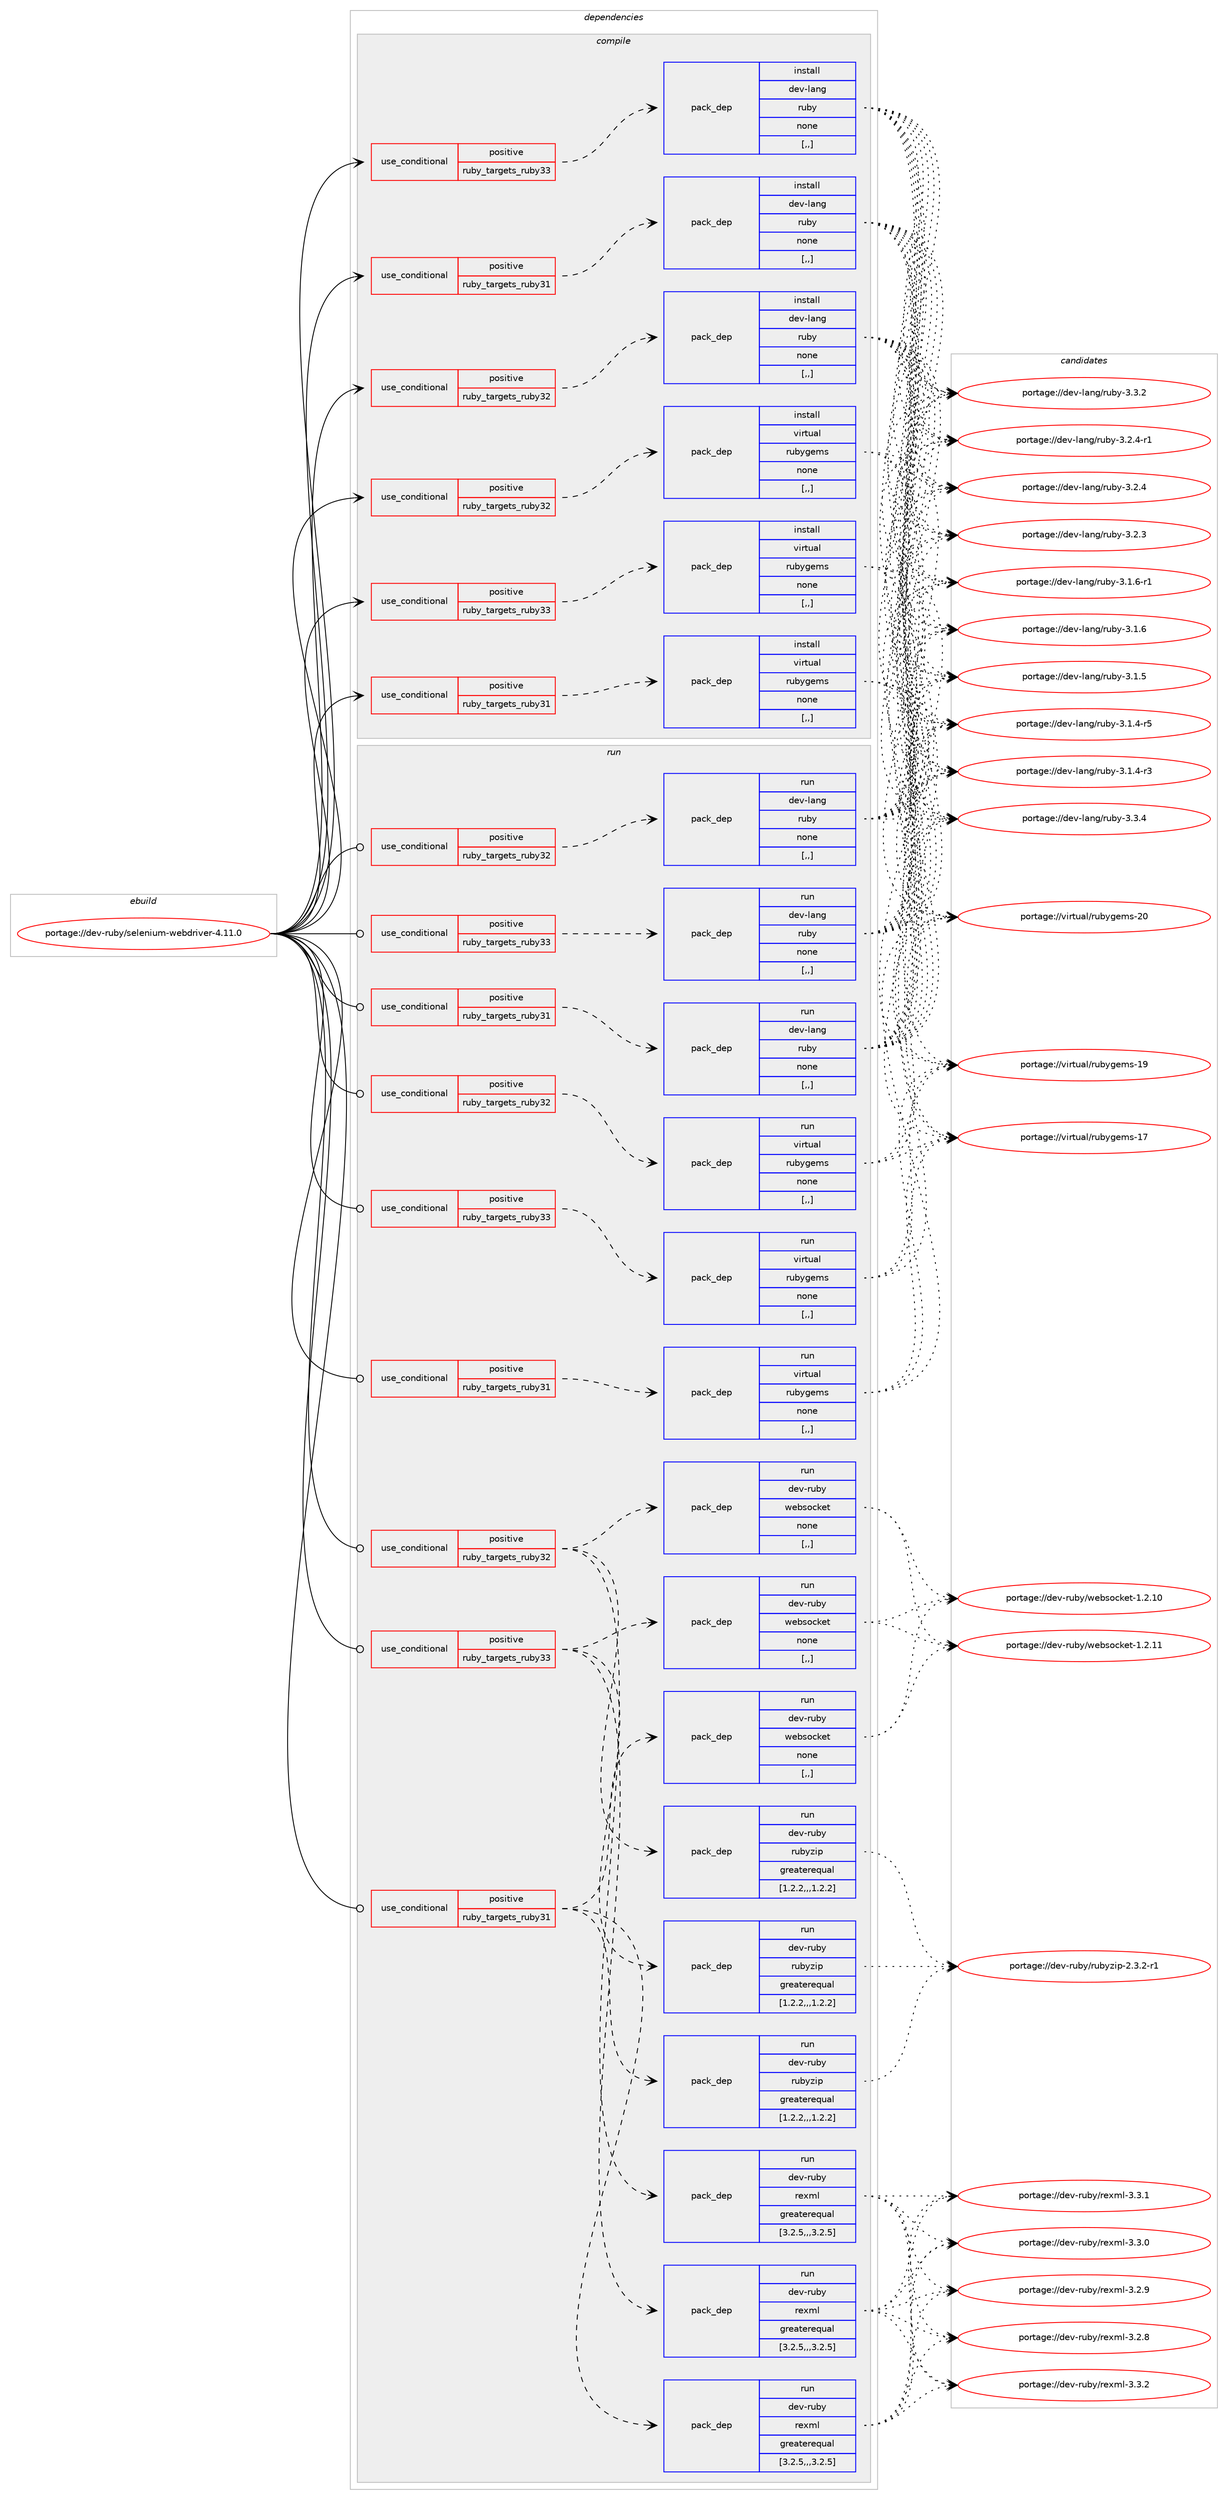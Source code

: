 digraph prolog {

# *************
# Graph options
# *************

newrank=true;
concentrate=true;
compound=true;
graph [rankdir=LR,fontname=Helvetica,fontsize=10,ranksep=1.5];#, ranksep=2.5, nodesep=0.2];
edge  [arrowhead=vee];
node  [fontname=Helvetica,fontsize=10];

# **********
# The ebuild
# **********

subgraph cluster_leftcol {
color=gray;
label=<<i>ebuild</i>>;
id [label="portage://dev-ruby/selenium-webdriver-4.11.0", color=red, width=4, href="../dev-ruby/selenium-webdriver-4.11.0.svg"];
}

# ****************
# The dependencies
# ****************

subgraph cluster_midcol {
color=gray;
label=<<i>dependencies</i>>;
subgraph cluster_compile {
fillcolor="#eeeeee";
style=filled;
label=<<i>compile</i>>;
subgraph cond56555 {
dependency203290 [label=<<TABLE BORDER="0" CELLBORDER="1" CELLSPACING="0" CELLPADDING="4"><TR><TD ROWSPAN="3" CELLPADDING="10">use_conditional</TD></TR><TR><TD>positive</TD></TR><TR><TD>ruby_targets_ruby31</TD></TR></TABLE>>, shape=none, color=red];
subgraph pack145344 {
dependency203291 [label=<<TABLE BORDER="0" CELLBORDER="1" CELLSPACING="0" CELLPADDING="4" WIDTH="220"><TR><TD ROWSPAN="6" CELLPADDING="30">pack_dep</TD></TR><TR><TD WIDTH="110">install</TD></TR><TR><TD>dev-lang</TD></TR><TR><TD>ruby</TD></TR><TR><TD>none</TD></TR><TR><TD>[,,]</TD></TR></TABLE>>, shape=none, color=blue];
}
dependency203290:e -> dependency203291:w [weight=20,style="dashed",arrowhead="vee"];
}
id:e -> dependency203290:w [weight=20,style="solid",arrowhead="vee"];
subgraph cond56556 {
dependency203292 [label=<<TABLE BORDER="0" CELLBORDER="1" CELLSPACING="0" CELLPADDING="4"><TR><TD ROWSPAN="3" CELLPADDING="10">use_conditional</TD></TR><TR><TD>positive</TD></TR><TR><TD>ruby_targets_ruby31</TD></TR></TABLE>>, shape=none, color=red];
subgraph pack145345 {
dependency203293 [label=<<TABLE BORDER="0" CELLBORDER="1" CELLSPACING="0" CELLPADDING="4" WIDTH="220"><TR><TD ROWSPAN="6" CELLPADDING="30">pack_dep</TD></TR><TR><TD WIDTH="110">install</TD></TR><TR><TD>virtual</TD></TR><TR><TD>rubygems</TD></TR><TR><TD>none</TD></TR><TR><TD>[,,]</TD></TR></TABLE>>, shape=none, color=blue];
}
dependency203292:e -> dependency203293:w [weight=20,style="dashed",arrowhead="vee"];
}
id:e -> dependency203292:w [weight=20,style="solid",arrowhead="vee"];
subgraph cond56557 {
dependency203294 [label=<<TABLE BORDER="0" CELLBORDER="1" CELLSPACING="0" CELLPADDING="4"><TR><TD ROWSPAN="3" CELLPADDING="10">use_conditional</TD></TR><TR><TD>positive</TD></TR><TR><TD>ruby_targets_ruby32</TD></TR></TABLE>>, shape=none, color=red];
subgraph pack145346 {
dependency203295 [label=<<TABLE BORDER="0" CELLBORDER="1" CELLSPACING="0" CELLPADDING="4" WIDTH="220"><TR><TD ROWSPAN="6" CELLPADDING="30">pack_dep</TD></TR><TR><TD WIDTH="110">install</TD></TR><TR><TD>dev-lang</TD></TR><TR><TD>ruby</TD></TR><TR><TD>none</TD></TR><TR><TD>[,,]</TD></TR></TABLE>>, shape=none, color=blue];
}
dependency203294:e -> dependency203295:w [weight=20,style="dashed",arrowhead="vee"];
}
id:e -> dependency203294:w [weight=20,style="solid",arrowhead="vee"];
subgraph cond56558 {
dependency203296 [label=<<TABLE BORDER="0" CELLBORDER="1" CELLSPACING="0" CELLPADDING="4"><TR><TD ROWSPAN="3" CELLPADDING="10">use_conditional</TD></TR><TR><TD>positive</TD></TR><TR><TD>ruby_targets_ruby32</TD></TR></TABLE>>, shape=none, color=red];
subgraph pack145347 {
dependency203297 [label=<<TABLE BORDER="0" CELLBORDER="1" CELLSPACING="0" CELLPADDING="4" WIDTH="220"><TR><TD ROWSPAN="6" CELLPADDING="30">pack_dep</TD></TR><TR><TD WIDTH="110">install</TD></TR><TR><TD>virtual</TD></TR><TR><TD>rubygems</TD></TR><TR><TD>none</TD></TR><TR><TD>[,,]</TD></TR></TABLE>>, shape=none, color=blue];
}
dependency203296:e -> dependency203297:w [weight=20,style="dashed",arrowhead="vee"];
}
id:e -> dependency203296:w [weight=20,style="solid",arrowhead="vee"];
subgraph cond56559 {
dependency203298 [label=<<TABLE BORDER="0" CELLBORDER="1" CELLSPACING="0" CELLPADDING="4"><TR><TD ROWSPAN="3" CELLPADDING="10">use_conditional</TD></TR><TR><TD>positive</TD></TR><TR><TD>ruby_targets_ruby33</TD></TR></TABLE>>, shape=none, color=red];
subgraph pack145348 {
dependency203299 [label=<<TABLE BORDER="0" CELLBORDER="1" CELLSPACING="0" CELLPADDING="4" WIDTH="220"><TR><TD ROWSPAN="6" CELLPADDING="30">pack_dep</TD></TR><TR><TD WIDTH="110">install</TD></TR><TR><TD>dev-lang</TD></TR><TR><TD>ruby</TD></TR><TR><TD>none</TD></TR><TR><TD>[,,]</TD></TR></TABLE>>, shape=none, color=blue];
}
dependency203298:e -> dependency203299:w [weight=20,style="dashed",arrowhead="vee"];
}
id:e -> dependency203298:w [weight=20,style="solid",arrowhead="vee"];
subgraph cond56560 {
dependency203300 [label=<<TABLE BORDER="0" CELLBORDER="1" CELLSPACING="0" CELLPADDING="4"><TR><TD ROWSPAN="3" CELLPADDING="10">use_conditional</TD></TR><TR><TD>positive</TD></TR><TR><TD>ruby_targets_ruby33</TD></TR></TABLE>>, shape=none, color=red];
subgraph pack145349 {
dependency203301 [label=<<TABLE BORDER="0" CELLBORDER="1" CELLSPACING="0" CELLPADDING="4" WIDTH="220"><TR><TD ROWSPAN="6" CELLPADDING="30">pack_dep</TD></TR><TR><TD WIDTH="110">install</TD></TR><TR><TD>virtual</TD></TR><TR><TD>rubygems</TD></TR><TR><TD>none</TD></TR><TR><TD>[,,]</TD></TR></TABLE>>, shape=none, color=blue];
}
dependency203300:e -> dependency203301:w [weight=20,style="dashed",arrowhead="vee"];
}
id:e -> dependency203300:w [weight=20,style="solid",arrowhead="vee"];
}
subgraph cluster_compileandrun {
fillcolor="#eeeeee";
style=filled;
label=<<i>compile and run</i>>;
}
subgraph cluster_run {
fillcolor="#eeeeee";
style=filled;
label=<<i>run</i>>;
subgraph cond56561 {
dependency203302 [label=<<TABLE BORDER="0" CELLBORDER="1" CELLSPACING="0" CELLPADDING="4"><TR><TD ROWSPAN="3" CELLPADDING="10">use_conditional</TD></TR><TR><TD>positive</TD></TR><TR><TD>ruby_targets_ruby31</TD></TR></TABLE>>, shape=none, color=red];
subgraph pack145350 {
dependency203303 [label=<<TABLE BORDER="0" CELLBORDER="1" CELLSPACING="0" CELLPADDING="4" WIDTH="220"><TR><TD ROWSPAN="6" CELLPADDING="30">pack_dep</TD></TR><TR><TD WIDTH="110">run</TD></TR><TR><TD>dev-lang</TD></TR><TR><TD>ruby</TD></TR><TR><TD>none</TD></TR><TR><TD>[,,]</TD></TR></TABLE>>, shape=none, color=blue];
}
dependency203302:e -> dependency203303:w [weight=20,style="dashed",arrowhead="vee"];
}
id:e -> dependency203302:w [weight=20,style="solid",arrowhead="odot"];
subgraph cond56562 {
dependency203304 [label=<<TABLE BORDER="0" CELLBORDER="1" CELLSPACING="0" CELLPADDING="4"><TR><TD ROWSPAN="3" CELLPADDING="10">use_conditional</TD></TR><TR><TD>positive</TD></TR><TR><TD>ruby_targets_ruby31</TD></TR></TABLE>>, shape=none, color=red];
subgraph pack145351 {
dependency203305 [label=<<TABLE BORDER="0" CELLBORDER="1" CELLSPACING="0" CELLPADDING="4" WIDTH="220"><TR><TD ROWSPAN="6" CELLPADDING="30">pack_dep</TD></TR><TR><TD WIDTH="110">run</TD></TR><TR><TD>dev-ruby</TD></TR><TR><TD>rexml</TD></TR><TR><TD>greaterequal</TD></TR><TR><TD>[3.2.5,,,3.2.5]</TD></TR></TABLE>>, shape=none, color=blue];
}
dependency203304:e -> dependency203305:w [weight=20,style="dashed",arrowhead="vee"];
subgraph pack145352 {
dependency203306 [label=<<TABLE BORDER="0" CELLBORDER="1" CELLSPACING="0" CELLPADDING="4" WIDTH="220"><TR><TD ROWSPAN="6" CELLPADDING="30">pack_dep</TD></TR><TR><TD WIDTH="110">run</TD></TR><TR><TD>dev-ruby</TD></TR><TR><TD>rubyzip</TD></TR><TR><TD>greaterequal</TD></TR><TR><TD>[1.2.2,,,1.2.2]</TD></TR></TABLE>>, shape=none, color=blue];
}
dependency203304:e -> dependency203306:w [weight=20,style="dashed",arrowhead="vee"];
subgraph pack145353 {
dependency203307 [label=<<TABLE BORDER="0" CELLBORDER="1" CELLSPACING="0" CELLPADDING="4" WIDTH="220"><TR><TD ROWSPAN="6" CELLPADDING="30">pack_dep</TD></TR><TR><TD WIDTH="110">run</TD></TR><TR><TD>dev-ruby</TD></TR><TR><TD>websocket</TD></TR><TR><TD>none</TD></TR><TR><TD>[,,]</TD></TR></TABLE>>, shape=none, color=blue];
}
dependency203304:e -> dependency203307:w [weight=20,style="dashed",arrowhead="vee"];
}
id:e -> dependency203304:w [weight=20,style="solid",arrowhead="odot"];
subgraph cond56563 {
dependency203308 [label=<<TABLE BORDER="0" CELLBORDER="1" CELLSPACING="0" CELLPADDING="4"><TR><TD ROWSPAN="3" CELLPADDING="10">use_conditional</TD></TR><TR><TD>positive</TD></TR><TR><TD>ruby_targets_ruby31</TD></TR></TABLE>>, shape=none, color=red];
subgraph pack145354 {
dependency203309 [label=<<TABLE BORDER="0" CELLBORDER="1" CELLSPACING="0" CELLPADDING="4" WIDTH="220"><TR><TD ROWSPAN="6" CELLPADDING="30">pack_dep</TD></TR><TR><TD WIDTH="110">run</TD></TR><TR><TD>virtual</TD></TR><TR><TD>rubygems</TD></TR><TR><TD>none</TD></TR><TR><TD>[,,]</TD></TR></TABLE>>, shape=none, color=blue];
}
dependency203308:e -> dependency203309:w [weight=20,style="dashed",arrowhead="vee"];
}
id:e -> dependency203308:w [weight=20,style="solid",arrowhead="odot"];
subgraph cond56564 {
dependency203310 [label=<<TABLE BORDER="0" CELLBORDER="1" CELLSPACING="0" CELLPADDING="4"><TR><TD ROWSPAN="3" CELLPADDING="10">use_conditional</TD></TR><TR><TD>positive</TD></TR><TR><TD>ruby_targets_ruby32</TD></TR></TABLE>>, shape=none, color=red];
subgraph pack145355 {
dependency203311 [label=<<TABLE BORDER="0" CELLBORDER="1" CELLSPACING="0" CELLPADDING="4" WIDTH="220"><TR><TD ROWSPAN="6" CELLPADDING="30">pack_dep</TD></TR><TR><TD WIDTH="110">run</TD></TR><TR><TD>dev-lang</TD></TR><TR><TD>ruby</TD></TR><TR><TD>none</TD></TR><TR><TD>[,,]</TD></TR></TABLE>>, shape=none, color=blue];
}
dependency203310:e -> dependency203311:w [weight=20,style="dashed",arrowhead="vee"];
}
id:e -> dependency203310:w [weight=20,style="solid",arrowhead="odot"];
subgraph cond56565 {
dependency203312 [label=<<TABLE BORDER="0" CELLBORDER="1" CELLSPACING="0" CELLPADDING="4"><TR><TD ROWSPAN="3" CELLPADDING="10">use_conditional</TD></TR><TR><TD>positive</TD></TR><TR><TD>ruby_targets_ruby32</TD></TR></TABLE>>, shape=none, color=red];
subgraph pack145356 {
dependency203313 [label=<<TABLE BORDER="0" CELLBORDER="1" CELLSPACING="0" CELLPADDING="4" WIDTH="220"><TR><TD ROWSPAN="6" CELLPADDING="30">pack_dep</TD></TR><TR><TD WIDTH="110">run</TD></TR><TR><TD>dev-ruby</TD></TR><TR><TD>rexml</TD></TR><TR><TD>greaterequal</TD></TR><TR><TD>[3.2.5,,,3.2.5]</TD></TR></TABLE>>, shape=none, color=blue];
}
dependency203312:e -> dependency203313:w [weight=20,style="dashed",arrowhead="vee"];
subgraph pack145357 {
dependency203314 [label=<<TABLE BORDER="0" CELLBORDER="1" CELLSPACING="0" CELLPADDING="4" WIDTH="220"><TR><TD ROWSPAN="6" CELLPADDING="30">pack_dep</TD></TR><TR><TD WIDTH="110">run</TD></TR><TR><TD>dev-ruby</TD></TR><TR><TD>rubyzip</TD></TR><TR><TD>greaterequal</TD></TR><TR><TD>[1.2.2,,,1.2.2]</TD></TR></TABLE>>, shape=none, color=blue];
}
dependency203312:e -> dependency203314:w [weight=20,style="dashed",arrowhead="vee"];
subgraph pack145358 {
dependency203315 [label=<<TABLE BORDER="0" CELLBORDER="1" CELLSPACING="0" CELLPADDING="4" WIDTH="220"><TR><TD ROWSPAN="6" CELLPADDING="30">pack_dep</TD></TR><TR><TD WIDTH="110">run</TD></TR><TR><TD>dev-ruby</TD></TR><TR><TD>websocket</TD></TR><TR><TD>none</TD></TR><TR><TD>[,,]</TD></TR></TABLE>>, shape=none, color=blue];
}
dependency203312:e -> dependency203315:w [weight=20,style="dashed",arrowhead="vee"];
}
id:e -> dependency203312:w [weight=20,style="solid",arrowhead="odot"];
subgraph cond56566 {
dependency203316 [label=<<TABLE BORDER="0" CELLBORDER="1" CELLSPACING="0" CELLPADDING="4"><TR><TD ROWSPAN="3" CELLPADDING="10">use_conditional</TD></TR><TR><TD>positive</TD></TR><TR><TD>ruby_targets_ruby32</TD></TR></TABLE>>, shape=none, color=red];
subgraph pack145359 {
dependency203317 [label=<<TABLE BORDER="0" CELLBORDER="1" CELLSPACING="0" CELLPADDING="4" WIDTH="220"><TR><TD ROWSPAN="6" CELLPADDING="30">pack_dep</TD></TR><TR><TD WIDTH="110">run</TD></TR><TR><TD>virtual</TD></TR><TR><TD>rubygems</TD></TR><TR><TD>none</TD></TR><TR><TD>[,,]</TD></TR></TABLE>>, shape=none, color=blue];
}
dependency203316:e -> dependency203317:w [weight=20,style="dashed",arrowhead="vee"];
}
id:e -> dependency203316:w [weight=20,style="solid",arrowhead="odot"];
subgraph cond56567 {
dependency203318 [label=<<TABLE BORDER="0" CELLBORDER="1" CELLSPACING="0" CELLPADDING="4"><TR><TD ROWSPAN="3" CELLPADDING="10">use_conditional</TD></TR><TR><TD>positive</TD></TR><TR><TD>ruby_targets_ruby33</TD></TR></TABLE>>, shape=none, color=red];
subgraph pack145360 {
dependency203319 [label=<<TABLE BORDER="0" CELLBORDER="1" CELLSPACING="0" CELLPADDING="4" WIDTH="220"><TR><TD ROWSPAN="6" CELLPADDING="30">pack_dep</TD></TR><TR><TD WIDTH="110">run</TD></TR><TR><TD>dev-lang</TD></TR><TR><TD>ruby</TD></TR><TR><TD>none</TD></TR><TR><TD>[,,]</TD></TR></TABLE>>, shape=none, color=blue];
}
dependency203318:e -> dependency203319:w [weight=20,style="dashed",arrowhead="vee"];
}
id:e -> dependency203318:w [weight=20,style="solid",arrowhead="odot"];
subgraph cond56568 {
dependency203320 [label=<<TABLE BORDER="0" CELLBORDER="1" CELLSPACING="0" CELLPADDING="4"><TR><TD ROWSPAN="3" CELLPADDING="10">use_conditional</TD></TR><TR><TD>positive</TD></TR><TR><TD>ruby_targets_ruby33</TD></TR></TABLE>>, shape=none, color=red];
subgraph pack145361 {
dependency203321 [label=<<TABLE BORDER="0" CELLBORDER="1" CELLSPACING="0" CELLPADDING="4" WIDTH="220"><TR><TD ROWSPAN="6" CELLPADDING="30">pack_dep</TD></TR><TR><TD WIDTH="110">run</TD></TR><TR><TD>dev-ruby</TD></TR><TR><TD>rexml</TD></TR><TR><TD>greaterequal</TD></TR><TR><TD>[3.2.5,,,3.2.5]</TD></TR></TABLE>>, shape=none, color=blue];
}
dependency203320:e -> dependency203321:w [weight=20,style="dashed",arrowhead="vee"];
subgraph pack145362 {
dependency203322 [label=<<TABLE BORDER="0" CELLBORDER="1" CELLSPACING="0" CELLPADDING="4" WIDTH="220"><TR><TD ROWSPAN="6" CELLPADDING="30">pack_dep</TD></TR><TR><TD WIDTH="110">run</TD></TR><TR><TD>dev-ruby</TD></TR><TR><TD>rubyzip</TD></TR><TR><TD>greaterequal</TD></TR><TR><TD>[1.2.2,,,1.2.2]</TD></TR></TABLE>>, shape=none, color=blue];
}
dependency203320:e -> dependency203322:w [weight=20,style="dashed",arrowhead="vee"];
subgraph pack145363 {
dependency203323 [label=<<TABLE BORDER="0" CELLBORDER="1" CELLSPACING="0" CELLPADDING="4" WIDTH="220"><TR><TD ROWSPAN="6" CELLPADDING="30">pack_dep</TD></TR><TR><TD WIDTH="110">run</TD></TR><TR><TD>dev-ruby</TD></TR><TR><TD>websocket</TD></TR><TR><TD>none</TD></TR><TR><TD>[,,]</TD></TR></TABLE>>, shape=none, color=blue];
}
dependency203320:e -> dependency203323:w [weight=20,style="dashed",arrowhead="vee"];
}
id:e -> dependency203320:w [weight=20,style="solid",arrowhead="odot"];
subgraph cond56569 {
dependency203324 [label=<<TABLE BORDER="0" CELLBORDER="1" CELLSPACING="0" CELLPADDING="4"><TR><TD ROWSPAN="3" CELLPADDING="10">use_conditional</TD></TR><TR><TD>positive</TD></TR><TR><TD>ruby_targets_ruby33</TD></TR></TABLE>>, shape=none, color=red];
subgraph pack145364 {
dependency203325 [label=<<TABLE BORDER="0" CELLBORDER="1" CELLSPACING="0" CELLPADDING="4" WIDTH="220"><TR><TD ROWSPAN="6" CELLPADDING="30">pack_dep</TD></TR><TR><TD WIDTH="110">run</TD></TR><TR><TD>virtual</TD></TR><TR><TD>rubygems</TD></TR><TR><TD>none</TD></TR><TR><TD>[,,]</TD></TR></TABLE>>, shape=none, color=blue];
}
dependency203324:e -> dependency203325:w [weight=20,style="dashed",arrowhead="vee"];
}
id:e -> dependency203324:w [weight=20,style="solid",arrowhead="odot"];
}
}

# **************
# The candidates
# **************

subgraph cluster_choices {
rank=same;
color=gray;
label=<<i>candidates</i>>;

subgraph choice145344 {
color=black;
nodesep=1;
choice10010111845108971101034711411798121455146514652 [label="portage://dev-lang/ruby-3.3.4", color=red, width=4,href="../dev-lang/ruby-3.3.4.svg"];
choice10010111845108971101034711411798121455146514650 [label="portage://dev-lang/ruby-3.3.2", color=red, width=4,href="../dev-lang/ruby-3.3.2.svg"];
choice100101118451089711010347114117981214551465046524511449 [label="portage://dev-lang/ruby-3.2.4-r1", color=red, width=4,href="../dev-lang/ruby-3.2.4-r1.svg"];
choice10010111845108971101034711411798121455146504652 [label="portage://dev-lang/ruby-3.2.4", color=red, width=4,href="../dev-lang/ruby-3.2.4.svg"];
choice10010111845108971101034711411798121455146504651 [label="portage://dev-lang/ruby-3.2.3", color=red, width=4,href="../dev-lang/ruby-3.2.3.svg"];
choice100101118451089711010347114117981214551464946544511449 [label="portage://dev-lang/ruby-3.1.6-r1", color=red, width=4,href="../dev-lang/ruby-3.1.6-r1.svg"];
choice10010111845108971101034711411798121455146494654 [label="portage://dev-lang/ruby-3.1.6", color=red, width=4,href="../dev-lang/ruby-3.1.6.svg"];
choice10010111845108971101034711411798121455146494653 [label="portage://dev-lang/ruby-3.1.5", color=red, width=4,href="../dev-lang/ruby-3.1.5.svg"];
choice100101118451089711010347114117981214551464946524511453 [label="portage://dev-lang/ruby-3.1.4-r5", color=red, width=4,href="../dev-lang/ruby-3.1.4-r5.svg"];
choice100101118451089711010347114117981214551464946524511451 [label="portage://dev-lang/ruby-3.1.4-r3", color=red, width=4,href="../dev-lang/ruby-3.1.4-r3.svg"];
dependency203291:e -> choice10010111845108971101034711411798121455146514652:w [style=dotted,weight="100"];
dependency203291:e -> choice10010111845108971101034711411798121455146514650:w [style=dotted,weight="100"];
dependency203291:e -> choice100101118451089711010347114117981214551465046524511449:w [style=dotted,weight="100"];
dependency203291:e -> choice10010111845108971101034711411798121455146504652:w [style=dotted,weight="100"];
dependency203291:e -> choice10010111845108971101034711411798121455146504651:w [style=dotted,weight="100"];
dependency203291:e -> choice100101118451089711010347114117981214551464946544511449:w [style=dotted,weight="100"];
dependency203291:e -> choice10010111845108971101034711411798121455146494654:w [style=dotted,weight="100"];
dependency203291:e -> choice10010111845108971101034711411798121455146494653:w [style=dotted,weight="100"];
dependency203291:e -> choice100101118451089711010347114117981214551464946524511453:w [style=dotted,weight="100"];
dependency203291:e -> choice100101118451089711010347114117981214551464946524511451:w [style=dotted,weight="100"];
}
subgraph choice145345 {
color=black;
nodesep=1;
choice118105114116117971084711411798121103101109115455048 [label="portage://virtual/rubygems-20", color=red, width=4,href="../virtual/rubygems-20.svg"];
choice118105114116117971084711411798121103101109115454957 [label="portage://virtual/rubygems-19", color=red, width=4,href="../virtual/rubygems-19.svg"];
choice118105114116117971084711411798121103101109115454955 [label="portage://virtual/rubygems-17", color=red, width=4,href="../virtual/rubygems-17.svg"];
dependency203293:e -> choice118105114116117971084711411798121103101109115455048:w [style=dotted,weight="100"];
dependency203293:e -> choice118105114116117971084711411798121103101109115454957:w [style=dotted,weight="100"];
dependency203293:e -> choice118105114116117971084711411798121103101109115454955:w [style=dotted,weight="100"];
}
subgraph choice145346 {
color=black;
nodesep=1;
choice10010111845108971101034711411798121455146514652 [label="portage://dev-lang/ruby-3.3.4", color=red, width=4,href="../dev-lang/ruby-3.3.4.svg"];
choice10010111845108971101034711411798121455146514650 [label="portage://dev-lang/ruby-3.3.2", color=red, width=4,href="../dev-lang/ruby-3.3.2.svg"];
choice100101118451089711010347114117981214551465046524511449 [label="portage://dev-lang/ruby-3.2.4-r1", color=red, width=4,href="../dev-lang/ruby-3.2.4-r1.svg"];
choice10010111845108971101034711411798121455146504652 [label="portage://dev-lang/ruby-3.2.4", color=red, width=4,href="../dev-lang/ruby-3.2.4.svg"];
choice10010111845108971101034711411798121455146504651 [label="portage://dev-lang/ruby-3.2.3", color=red, width=4,href="../dev-lang/ruby-3.2.3.svg"];
choice100101118451089711010347114117981214551464946544511449 [label="portage://dev-lang/ruby-3.1.6-r1", color=red, width=4,href="../dev-lang/ruby-3.1.6-r1.svg"];
choice10010111845108971101034711411798121455146494654 [label="portage://dev-lang/ruby-3.1.6", color=red, width=4,href="../dev-lang/ruby-3.1.6.svg"];
choice10010111845108971101034711411798121455146494653 [label="portage://dev-lang/ruby-3.1.5", color=red, width=4,href="../dev-lang/ruby-3.1.5.svg"];
choice100101118451089711010347114117981214551464946524511453 [label="portage://dev-lang/ruby-3.1.4-r5", color=red, width=4,href="../dev-lang/ruby-3.1.4-r5.svg"];
choice100101118451089711010347114117981214551464946524511451 [label="portage://dev-lang/ruby-3.1.4-r3", color=red, width=4,href="../dev-lang/ruby-3.1.4-r3.svg"];
dependency203295:e -> choice10010111845108971101034711411798121455146514652:w [style=dotted,weight="100"];
dependency203295:e -> choice10010111845108971101034711411798121455146514650:w [style=dotted,weight="100"];
dependency203295:e -> choice100101118451089711010347114117981214551465046524511449:w [style=dotted,weight="100"];
dependency203295:e -> choice10010111845108971101034711411798121455146504652:w [style=dotted,weight="100"];
dependency203295:e -> choice10010111845108971101034711411798121455146504651:w [style=dotted,weight="100"];
dependency203295:e -> choice100101118451089711010347114117981214551464946544511449:w [style=dotted,weight="100"];
dependency203295:e -> choice10010111845108971101034711411798121455146494654:w [style=dotted,weight="100"];
dependency203295:e -> choice10010111845108971101034711411798121455146494653:w [style=dotted,weight="100"];
dependency203295:e -> choice100101118451089711010347114117981214551464946524511453:w [style=dotted,weight="100"];
dependency203295:e -> choice100101118451089711010347114117981214551464946524511451:w [style=dotted,weight="100"];
}
subgraph choice145347 {
color=black;
nodesep=1;
choice118105114116117971084711411798121103101109115455048 [label="portage://virtual/rubygems-20", color=red, width=4,href="../virtual/rubygems-20.svg"];
choice118105114116117971084711411798121103101109115454957 [label="portage://virtual/rubygems-19", color=red, width=4,href="../virtual/rubygems-19.svg"];
choice118105114116117971084711411798121103101109115454955 [label="portage://virtual/rubygems-17", color=red, width=4,href="../virtual/rubygems-17.svg"];
dependency203297:e -> choice118105114116117971084711411798121103101109115455048:w [style=dotted,weight="100"];
dependency203297:e -> choice118105114116117971084711411798121103101109115454957:w [style=dotted,weight="100"];
dependency203297:e -> choice118105114116117971084711411798121103101109115454955:w [style=dotted,weight="100"];
}
subgraph choice145348 {
color=black;
nodesep=1;
choice10010111845108971101034711411798121455146514652 [label="portage://dev-lang/ruby-3.3.4", color=red, width=4,href="../dev-lang/ruby-3.3.4.svg"];
choice10010111845108971101034711411798121455146514650 [label="portage://dev-lang/ruby-3.3.2", color=red, width=4,href="../dev-lang/ruby-3.3.2.svg"];
choice100101118451089711010347114117981214551465046524511449 [label="portage://dev-lang/ruby-3.2.4-r1", color=red, width=4,href="../dev-lang/ruby-3.2.4-r1.svg"];
choice10010111845108971101034711411798121455146504652 [label="portage://dev-lang/ruby-3.2.4", color=red, width=4,href="../dev-lang/ruby-3.2.4.svg"];
choice10010111845108971101034711411798121455146504651 [label="portage://dev-lang/ruby-3.2.3", color=red, width=4,href="../dev-lang/ruby-3.2.3.svg"];
choice100101118451089711010347114117981214551464946544511449 [label="portage://dev-lang/ruby-3.1.6-r1", color=red, width=4,href="../dev-lang/ruby-3.1.6-r1.svg"];
choice10010111845108971101034711411798121455146494654 [label="portage://dev-lang/ruby-3.1.6", color=red, width=4,href="../dev-lang/ruby-3.1.6.svg"];
choice10010111845108971101034711411798121455146494653 [label="portage://dev-lang/ruby-3.1.5", color=red, width=4,href="../dev-lang/ruby-3.1.5.svg"];
choice100101118451089711010347114117981214551464946524511453 [label="portage://dev-lang/ruby-3.1.4-r5", color=red, width=4,href="../dev-lang/ruby-3.1.4-r5.svg"];
choice100101118451089711010347114117981214551464946524511451 [label="portage://dev-lang/ruby-3.1.4-r3", color=red, width=4,href="../dev-lang/ruby-3.1.4-r3.svg"];
dependency203299:e -> choice10010111845108971101034711411798121455146514652:w [style=dotted,weight="100"];
dependency203299:e -> choice10010111845108971101034711411798121455146514650:w [style=dotted,weight="100"];
dependency203299:e -> choice100101118451089711010347114117981214551465046524511449:w [style=dotted,weight="100"];
dependency203299:e -> choice10010111845108971101034711411798121455146504652:w [style=dotted,weight="100"];
dependency203299:e -> choice10010111845108971101034711411798121455146504651:w [style=dotted,weight="100"];
dependency203299:e -> choice100101118451089711010347114117981214551464946544511449:w [style=dotted,weight="100"];
dependency203299:e -> choice10010111845108971101034711411798121455146494654:w [style=dotted,weight="100"];
dependency203299:e -> choice10010111845108971101034711411798121455146494653:w [style=dotted,weight="100"];
dependency203299:e -> choice100101118451089711010347114117981214551464946524511453:w [style=dotted,weight="100"];
dependency203299:e -> choice100101118451089711010347114117981214551464946524511451:w [style=dotted,weight="100"];
}
subgraph choice145349 {
color=black;
nodesep=1;
choice118105114116117971084711411798121103101109115455048 [label="portage://virtual/rubygems-20", color=red, width=4,href="../virtual/rubygems-20.svg"];
choice118105114116117971084711411798121103101109115454957 [label="portage://virtual/rubygems-19", color=red, width=4,href="../virtual/rubygems-19.svg"];
choice118105114116117971084711411798121103101109115454955 [label="portage://virtual/rubygems-17", color=red, width=4,href="../virtual/rubygems-17.svg"];
dependency203301:e -> choice118105114116117971084711411798121103101109115455048:w [style=dotted,weight="100"];
dependency203301:e -> choice118105114116117971084711411798121103101109115454957:w [style=dotted,weight="100"];
dependency203301:e -> choice118105114116117971084711411798121103101109115454955:w [style=dotted,weight="100"];
}
subgraph choice145350 {
color=black;
nodesep=1;
choice10010111845108971101034711411798121455146514652 [label="portage://dev-lang/ruby-3.3.4", color=red, width=4,href="../dev-lang/ruby-3.3.4.svg"];
choice10010111845108971101034711411798121455146514650 [label="portage://dev-lang/ruby-3.3.2", color=red, width=4,href="../dev-lang/ruby-3.3.2.svg"];
choice100101118451089711010347114117981214551465046524511449 [label="portage://dev-lang/ruby-3.2.4-r1", color=red, width=4,href="../dev-lang/ruby-3.2.4-r1.svg"];
choice10010111845108971101034711411798121455146504652 [label="portage://dev-lang/ruby-3.2.4", color=red, width=4,href="../dev-lang/ruby-3.2.4.svg"];
choice10010111845108971101034711411798121455146504651 [label="portage://dev-lang/ruby-3.2.3", color=red, width=4,href="../dev-lang/ruby-3.2.3.svg"];
choice100101118451089711010347114117981214551464946544511449 [label="portage://dev-lang/ruby-3.1.6-r1", color=red, width=4,href="../dev-lang/ruby-3.1.6-r1.svg"];
choice10010111845108971101034711411798121455146494654 [label="portage://dev-lang/ruby-3.1.6", color=red, width=4,href="../dev-lang/ruby-3.1.6.svg"];
choice10010111845108971101034711411798121455146494653 [label="portage://dev-lang/ruby-3.1.5", color=red, width=4,href="../dev-lang/ruby-3.1.5.svg"];
choice100101118451089711010347114117981214551464946524511453 [label="portage://dev-lang/ruby-3.1.4-r5", color=red, width=4,href="../dev-lang/ruby-3.1.4-r5.svg"];
choice100101118451089711010347114117981214551464946524511451 [label="portage://dev-lang/ruby-3.1.4-r3", color=red, width=4,href="../dev-lang/ruby-3.1.4-r3.svg"];
dependency203303:e -> choice10010111845108971101034711411798121455146514652:w [style=dotted,weight="100"];
dependency203303:e -> choice10010111845108971101034711411798121455146514650:w [style=dotted,weight="100"];
dependency203303:e -> choice100101118451089711010347114117981214551465046524511449:w [style=dotted,weight="100"];
dependency203303:e -> choice10010111845108971101034711411798121455146504652:w [style=dotted,weight="100"];
dependency203303:e -> choice10010111845108971101034711411798121455146504651:w [style=dotted,weight="100"];
dependency203303:e -> choice100101118451089711010347114117981214551464946544511449:w [style=dotted,weight="100"];
dependency203303:e -> choice10010111845108971101034711411798121455146494654:w [style=dotted,weight="100"];
dependency203303:e -> choice10010111845108971101034711411798121455146494653:w [style=dotted,weight="100"];
dependency203303:e -> choice100101118451089711010347114117981214551464946524511453:w [style=dotted,weight="100"];
dependency203303:e -> choice100101118451089711010347114117981214551464946524511451:w [style=dotted,weight="100"];
}
subgraph choice145351 {
color=black;
nodesep=1;
choice100101118451141179812147114101120109108455146514650 [label="portage://dev-ruby/rexml-3.3.2", color=red, width=4,href="../dev-ruby/rexml-3.3.2.svg"];
choice100101118451141179812147114101120109108455146514649 [label="portage://dev-ruby/rexml-3.3.1", color=red, width=4,href="../dev-ruby/rexml-3.3.1.svg"];
choice100101118451141179812147114101120109108455146514648 [label="portage://dev-ruby/rexml-3.3.0", color=red, width=4,href="../dev-ruby/rexml-3.3.0.svg"];
choice100101118451141179812147114101120109108455146504657 [label="portage://dev-ruby/rexml-3.2.9", color=red, width=4,href="../dev-ruby/rexml-3.2.9.svg"];
choice100101118451141179812147114101120109108455146504656 [label="portage://dev-ruby/rexml-3.2.8", color=red, width=4,href="../dev-ruby/rexml-3.2.8.svg"];
dependency203305:e -> choice100101118451141179812147114101120109108455146514650:w [style=dotted,weight="100"];
dependency203305:e -> choice100101118451141179812147114101120109108455146514649:w [style=dotted,weight="100"];
dependency203305:e -> choice100101118451141179812147114101120109108455146514648:w [style=dotted,weight="100"];
dependency203305:e -> choice100101118451141179812147114101120109108455146504657:w [style=dotted,weight="100"];
dependency203305:e -> choice100101118451141179812147114101120109108455146504656:w [style=dotted,weight="100"];
}
subgraph choice145352 {
color=black;
nodesep=1;
choice100101118451141179812147114117981211221051124550465146504511449 [label="portage://dev-ruby/rubyzip-2.3.2-r1", color=red, width=4,href="../dev-ruby/rubyzip-2.3.2-r1.svg"];
dependency203306:e -> choice100101118451141179812147114117981211221051124550465146504511449:w [style=dotted,weight="100"];
}
subgraph choice145353 {
color=black;
nodesep=1;
choice100101118451141179812147119101981151119910710111645494650464949 [label="portage://dev-ruby/websocket-1.2.11", color=red, width=4,href="../dev-ruby/websocket-1.2.11.svg"];
choice100101118451141179812147119101981151119910710111645494650464948 [label="portage://dev-ruby/websocket-1.2.10", color=red, width=4,href="../dev-ruby/websocket-1.2.10.svg"];
dependency203307:e -> choice100101118451141179812147119101981151119910710111645494650464949:w [style=dotted,weight="100"];
dependency203307:e -> choice100101118451141179812147119101981151119910710111645494650464948:w [style=dotted,weight="100"];
}
subgraph choice145354 {
color=black;
nodesep=1;
choice118105114116117971084711411798121103101109115455048 [label="portage://virtual/rubygems-20", color=red, width=4,href="../virtual/rubygems-20.svg"];
choice118105114116117971084711411798121103101109115454957 [label="portage://virtual/rubygems-19", color=red, width=4,href="../virtual/rubygems-19.svg"];
choice118105114116117971084711411798121103101109115454955 [label="portage://virtual/rubygems-17", color=red, width=4,href="../virtual/rubygems-17.svg"];
dependency203309:e -> choice118105114116117971084711411798121103101109115455048:w [style=dotted,weight="100"];
dependency203309:e -> choice118105114116117971084711411798121103101109115454957:w [style=dotted,weight="100"];
dependency203309:e -> choice118105114116117971084711411798121103101109115454955:w [style=dotted,weight="100"];
}
subgraph choice145355 {
color=black;
nodesep=1;
choice10010111845108971101034711411798121455146514652 [label="portage://dev-lang/ruby-3.3.4", color=red, width=4,href="../dev-lang/ruby-3.3.4.svg"];
choice10010111845108971101034711411798121455146514650 [label="portage://dev-lang/ruby-3.3.2", color=red, width=4,href="../dev-lang/ruby-3.3.2.svg"];
choice100101118451089711010347114117981214551465046524511449 [label="portage://dev-lang/ruby-3.2.4-r1", color=red, width=4,href="../dev-lang/ruby-3.2.4-r1.svg"];
choice10010111845108971101034711411798121455146504652 [label="portage://dev-lang/ruby-3.2.4", color=red, width=4,href="../dev-lang/ruby-3.2.4.svg"];
choice10010111845108971101034711411798121455146504651 [label="portage://dev-lang/ruby-3.2.3", color=red, width=4,href="../dev-lang/ruby-3.2.3.svg"];
choice100101118451089711010347114117981214551464946544511449 [label="portage://dev-lang/ruby-3.1.6-r1", color=red, width=4,href="../dev-lang/ruby-3.1.6-r1.svg"];
choice10010111845108971101034711411798121455146494654 [label="portage://dev-lang/ruby-3.1.6", color=red, width=4,href="../dev-lang/ruby-3.1.6.svg"];
choice10010111845108971101034711411798121455146494653 [label="portage://dev-lang/ruby-3.1.5", color=red, width=4,href="../dev-lang/ruby-3.1.5.svg"];
choice100101118451089711010347114117981214551464946524511453 [label="portage://dev-lang/ruby-3.1.4-r5", color=red, width=4,href="../dev-lang/ruby-3.1.4-r5.svg"];
choice100101118451089711010347114117981214551464946524511451 [label="portage://dev-lang/ruby-3.1.4-r3", color=red, width=4,href="../dev-lang/ruby-3.1.4-r3.svg"];
dependency203311:e -> choice10010111845108971101034711411798121455146514652:w [style=dotted,weight="100"];
dependency203311:e -> choice10010111845108971101034711411798121455146514650:w [style=dotted,weight="100"];
dependency203311:e -> choice100101118451089711010347114117981214551465046524511449:w [style=dotted,weight="100"];
dependency203311:e -> choice10010111845108971101034711411798121455146504652:w [style=dotted,weight="100"];
dependency203311:e -> choice10010111845108971101034711411798121455146504651:w [style=dotted,weight="100"];
dependency203311:e -> choice100101118451089711010347114117981214551464946544511449:w [style=dotted,weight="100"];
dependency203311:e -> choice10010111845108971101034711411798121455146494654:w [style=dotted,weight="100"];
dependency203311:e -> choice10010111845108971101034711411798121455146494653:w [style=dotted,weight="100"];
dependency203311:e -> choice100101118451089711010347114117981214551464946524511453:w [style=dotted,weight="100"];
dependency203311:e -> choice100101118451089711010347114117981214551464946524511451:w [style=dotted,weight="100"];
}
subgraph choice145356 {
color=black;
nodesep=1;
choice100101118451141179812147114101120109108455146514650 [label="portage://dev-ruby/rexml-3.3.2", color=red, width=4,href="../dev-ruby/rexml-3.3.2.svg"];
choice100101118451141179812147114101120109108455146514649 [label="portage://dev-ruby/rexml-3.3.1", color=red, width=4,href="../dev-ruby/rexml-3.3.1.svg"];
choice100101118451141179812147114101120109108455146514648 [label="portage://dev-ruby/rexml-3.3.0", color=red, width=4,href="../dev-ruby/rexml-3.3.0.svg"];
choice100101118451141179812147114101120109108455146504657 [label="portage://dev-ruby/rexml-3.2.9", color=red, width=4,href="../dev-ruby/rexml-3.2.9.svg"];
choice100101118451141179812147114101120109108455146504656 [label="portage://dev-ruby/rexml-3.2.8", color=red, width=4,href="../dev-ruby/rexml-3.2.8.svg"];
dependency203313:e -> choice100101118451141179812147114101120109108455146514650:w [style=dotted,weight="100"];
dependency203313:e -> choice100101118451141179812147114101120109108455146514649:w [style=dotted,weight="100"];
dependency203313:e -> choice100101118451141179812147114101120109108455146514648:w [style=dotted,weight="100"];
dependency203313:e -> choice100101118451141179812147114101120109108455146504657:w [style=dotted,weight="100"];
dependency203313:e -> choice100101118451141179812147114101120109108455146504656:w [style=dotted,weight="100"];
}
subgraph choice145357 {
color=black;
nodesep=1;
choice100101118451141179812147114117981211221051124550465146504511449 [label="portage://dev-ruby/rubyzip-2.3.2-r1", color=red, width=4,href="../dev-ruby/rubyzip-2.3.2-r1.svg"];
dependency203314:e -> choice100101118451141179812147114117981211221051124550465146504511449:w [style=dotted,weight="100"];
}
subgraph choice145358 {
color=black;
nodesep=1;
choice100101118451141179812147119101981151119910710111645494650464949 [label="portage://dev-ruby/websocket-1.2.11", color=red, width=4,href="../dev-ruby/websocket-1.2.11.svg"];
choice100101118451141179812147119101981151119910710111645494650464948 [label="portage://dev-ruby/websocket-1.2.10", color=red, width=4,href="../dev-ruby/websocket-1.2.10.svg"];
dependency203315:e -> choice100101118451141179812147119101981151119910710111645494650464949:w [style=dotted,weight="100"];
dependency203315:e -> choice100101118451141179812147119101981151119910710111645494650464948:w [style=dotted,weight="100"];
}
subgraph choice145359 {
color=black;
nodesep=1;
choice118105114116117971084711411798121103101109115455048 [label="portage://virtual/rubygems-20", color=red, width=4,href="../virtual/rubygems-20.svg"];
choice118105114116117971084711411798121103101109115454957 [label="portage://virtual/rubygems-19", color=red, width=4,href="../virtual/rubygems-19.svg"];
choice118105114116117971084711411798121103101109115454955 [label="portage://virtual/rubygems-17", color=red, width=4,href="../virtual/rubygems-17.svg"];
dependency203317:e -> choice118105114116117971084711411798121103101109115455048:w [style=dotted,weight="100"];
dependency203317:e -> choice118105114116117971084711411798121103101109115454957:w [style=dotted,weight="100"];
dependency203317:e -> choice118105114116117971084711411798121103101109115454955:w [style=dotted,weight="100"];
}
subgraph choice145360 {
color=black;
nodesep=1;
choice10010111845108971101034711411798121455146514652 [label="portage://dev-lang/ruby-3.3.4", color=red, width=4,href="../dev-lang/ruby-3.3.4.svg"];
choice10010111845108971101034711411798121455146514650 [label="portage://dev-lang/ruby-3.3.2", color=red, width=4,href="../dev-lang/ruby-3.3.2.svg"];
choice100101118451089711010347114117981214551465046524511449 [label="portage://dev-lang/ruby-3.2.4-r1", color=red, width=4,href="../dev-lang/ruby-3.2.4-r1.svg"];
choice10010111845108971101034711411798121455146504652 [label="portage://dev-lang/ruby-3.2.4", color=red, width=4,href="../dev-lang/ruby-3.2.4.svg"];
choice10010111845108971101034711411798121455146504651 [label="portage://dev-lang/ruby-3.2.3", color=red, width=4,href="../dev-lang/ruby-3.2.3.svg"];
choice100101118451089711010347114117981214551464946544511449 [label="portage://dev-lang/ruby-3.1.6-r1", color=red, width=4,href="../dev-lang/ruby-3.1.6-r1.svg"];
choice10010111845108971101034711411798121455146494654 [label="portage://dev-lang/ruby-3.1.6", color=red, width=4,href="../dev-lang/ruby-3.1.6.svg"];
choice10010111845108971101034711411798121455146494653 [label="portage://dev-lang/ruby-3.1.5", color=red, width=4,href="../dev-lang/ruby-3.1.5.svg"];
choice100101118451089711010347114117981214551464946524511453 [label="portage://dev-lang/ruby-3.1.4-r5", color=red, width=4,href="../dev-lang/ruby-3.1.4-r5.svg"];
choice100101118451089711010347114117981214551464946524511451 [label="portage://dev-lang/ruby-3.1.4-r3", color=red, width=4,href="../dev-lang/ruby-3.1.4-r3.svg"];
dependency203319:e -> choice10010111845108971101034711411798121455146514652:w [style=dotted,weight="100"];
dependency203319:e -> choice10010111845108971101034711411798121455146514650:w [style=dotted,weight="100"];
dependency203319:e -> choice100101118451089711010347114117981214551465046524511449:w [style=dotted,weight="100"];
dependency203319:e -> choice10010111845108971101034711411798121455146504652:w [style=dotted,weight="100"];
dependency203319:e -> choice10010111845108971101034711411798121455146504651:w [style=dotted,weight="100"];
dependency203319:e -> choice100101118451089711010347114117981214551464946544511449:w [style=dotted,weight="100"];
dependency203319:e -> choice10010111845108971101034711411798121455146494654:w [style=dotted,weight="100"];
dependency203319:e -> choice10010111845108971101034711411798121455146494653:w [style=dotted,weight="100"];
dependency203319:e -> choice100101118451089711010347114117981214551464946524511453:w [style=dotted,weight="100"];
dependency203319:e -> choice100101118451089711010347114117981214551464946524511451:w [style=dotted,weight="100"];
}
subgraph choice145361 {
color=black;
nodesep=1;
choice100101118451141179812147114101120109108455146514650 [label="portage://dev-ruby/rexml-3.3.2", color=red, width=4,href="../dev-ruby/rexml-3.3.2.svg"];
choice100101118451141179812147114101120109108455146514649 [label="portage://dev-ruby/rexml-3.3.1", color=red, width=4,href="../dev-ruby/rexml-3.3.1.svg"];
choice100101118451141179812147114101120109108455146514648 [label="portage://dev-ruby/rexml-3.3.0", color=red, width=4,href="../dev-ruby/rexml-3.3.0.svg"];
choice100101118451141179812147114101120109108455146504657 [label="portage://dev-ruby/rexml-3.2.9", color=red, width=4,href="../dev-ruby/rexml-3.2.9.svg"];
choice100101118451141179812147114101120109108455146504656 [label="portage://dev-ruby/rexml-3.2.8", color=red, width=4,href="../dev-ruby/rexml-3.2.8.svg"];
dependency203321:e -> choice100101118451141179812147114101120109108455146514650:w [style=dotted,weight="100"];
dependency203321:e -> choice100101118451141179812147114101120109108455146514649:w [style=dotted,weight="100"];
dependency203321:e -> choice100101118451141179812147114101120109108455146514648:w [style=dotted,weight="100"];
dependency203321:e -> choice100101118451141179812147114101120109108455146504657:w [style=dotted,weight="100"];
dependency203321:e -> choice100101118451141179812147114101120109108455146504656:w [style=dotted,weight="100"];
}
subgraph choice145362 {
color=black;
nodesep=1;
choice100101118451141179812147114117981211221051124550465146504511449 [label="portage://dev-ruby/rubyzip-2.3.2-r1", color=red, width=4,href="../dev-ruby/rubyzip-2.3.2-r1.svg"];
dependency203322:e -> choice100101118451141179812147114117981211221051124550465146504511449:w [style=dotted,weight="100"];
}
subgraph choice145363 {
color=black;
nodesep=1;
choice100101118451141179812147119101981151119910710111645494650464949 [label="portage://dev-ruby/websocket-1.2.11", color=red, width=4,href="../dev-ruby/websocket-1.2.11.svg"];
choice100101118451141179812147119101981151119910710111645494650464948 [label="portage://dev-ruby/websocket-1.2.10", color=red, width=4,href="../dev-ruby/websocket-1.2.10.svg"];
dependency203323:e -> choice100101118451141179812147119101981151119910710111645494650464949:w [style=dotted,weight="100"];
dependency203323:e -> choice100101118451141179812147119101981151119910710111645494650464948:w [style=dotted,weight="100"];
}
subgraph choice145364 {
color=black;
nodesep=1;
choice118105114116117971084711411798121103101109115455048 [label="portage://virtual/rubygems-20", color=red, width=4,href="../virtual/rubygems-20.svg"];
choice118105114116117971084711411798121103101109115454957 [label="portage://virtual/rubygems-19", color=red, width=4,href="../virtual/rubygems-19.svg"];
choice118105114116117971084711411798121103101109115454955 [label="portage://virtual/rubygems-17", color=red, width=4,href="../virtual/rubygems-17.svg"];
dependency203325:e -> choice118105114116117971084711411798121103101109115455048:w [style=dotted,weight="100"];
dependency203325:e -> choice118105114116117971084711411798121103101109115454957:w [style=dotted,weight="100"];
dependency203325:e -> choice118105114116117971084711411798121103101109115454955:w [style=dotted,weight="100"];
}
}

}
